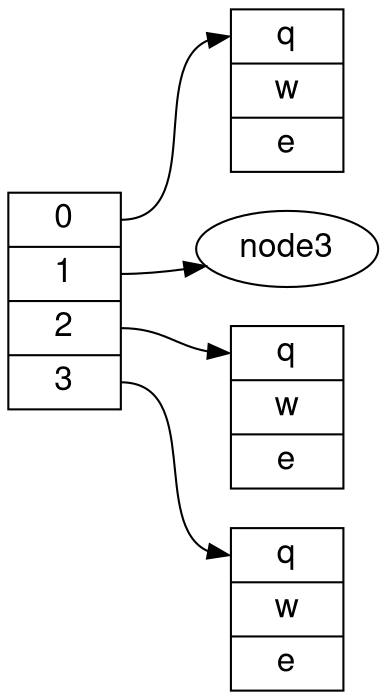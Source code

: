 digraph g {
	fontname="Helvetica,Arial,sans-serif"
	node [fontname="Helvetica,Arial,sans-serif"]
	edge [fontname="Helvetica,Arial,sans-serif"]
	graph [
		rankdir = "LR"
	];
	node [
		fontsize = "16"
		shape = "ellipse"
	];
	edge [
	];
	"node0" [
		label = "<f0> 0 | <f1> 1 | <f2> 2 | <f3> 3"
		shape = "record"
	];
	"node1" [
		label = "<f0> q | w | e"
		shape = "record"
	];
	"node2" [
		label = "<f0> q | w | e"
		shape = "record"
	];
	"node2" [
		label = "<f0> q | w | e"
		shape = "record"
	];
	"node4" [
		label = "<f0> q | w | e"
		shape = "record"
	];
	"node0":f0 -> "node1":f0
	"node0":f2 -> "node2":f0	
	"node0":f1 -> "node3":f0
	"node0":f3 -> "node4":f0
}
